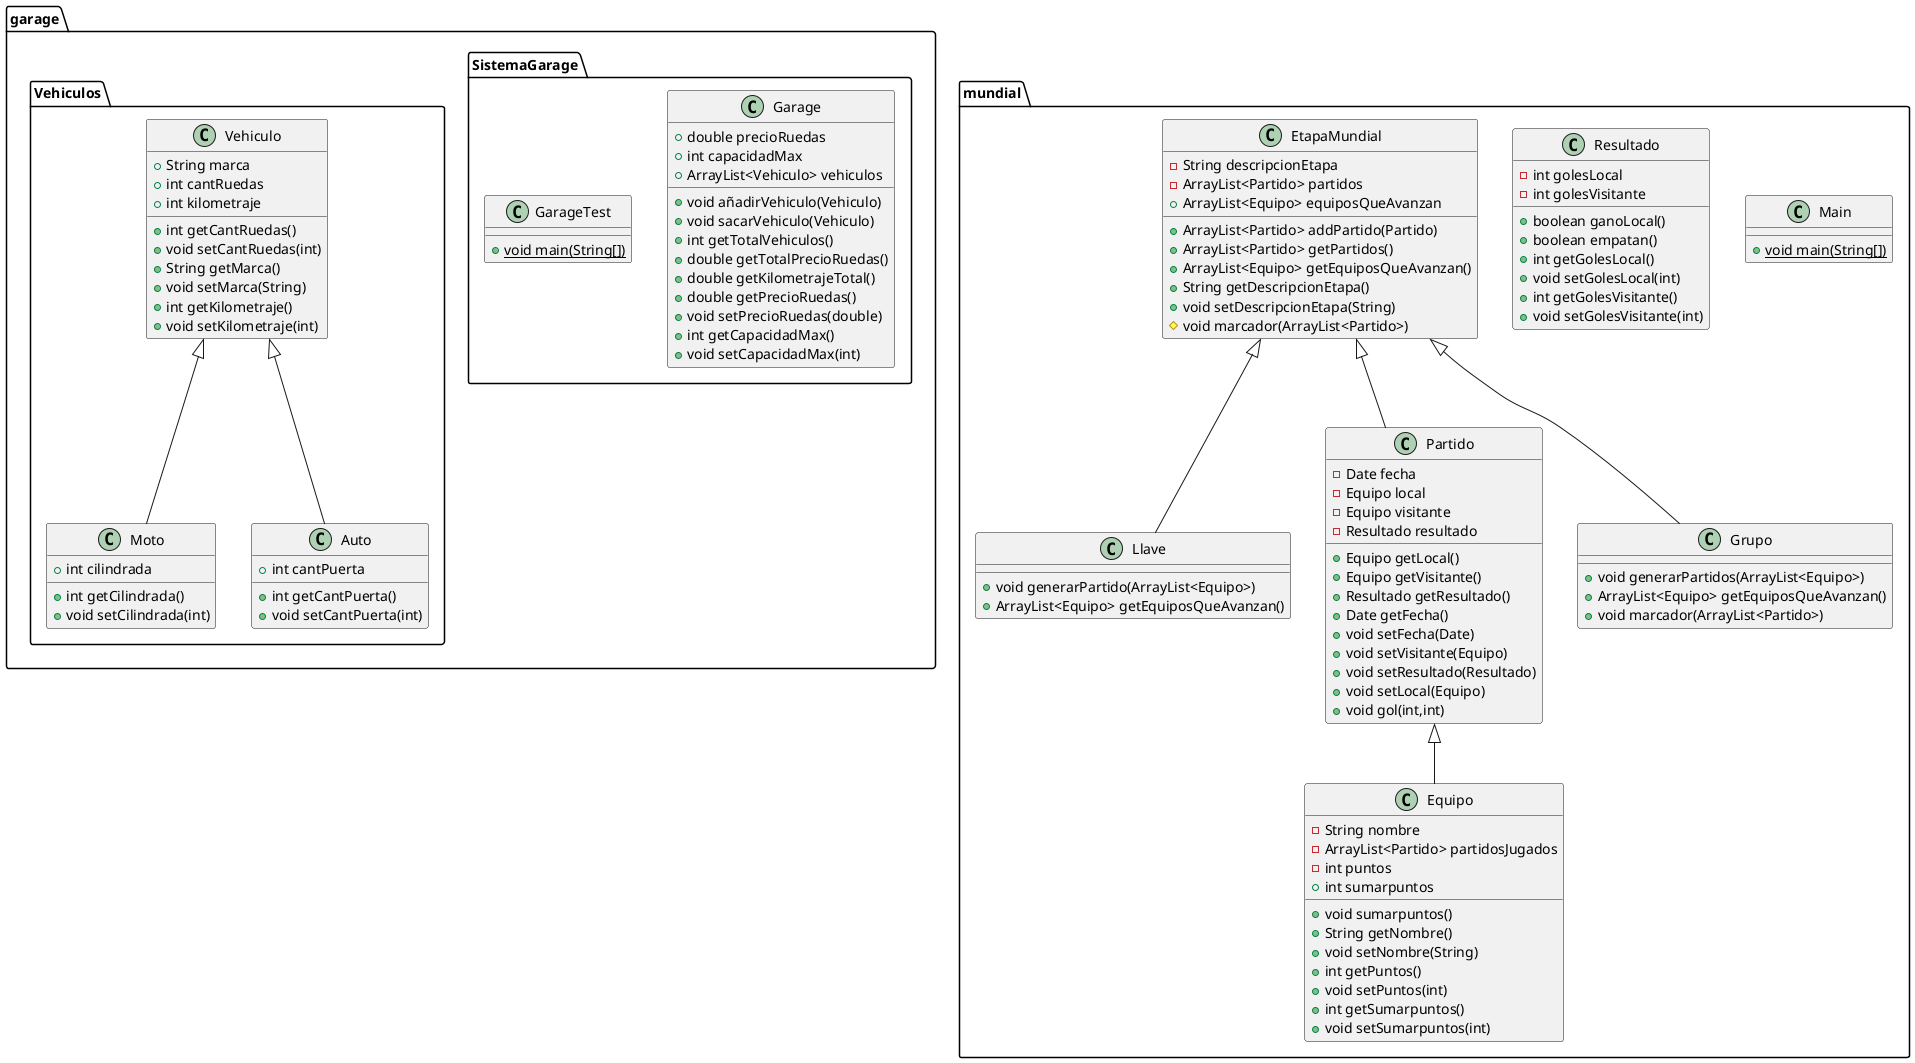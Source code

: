 @startuml
class garage.SistemaGarage.Garage {
+ double precioRuedas
+ int capacidadMax
+ ArrayList<Vehiculo> vehiculos
+ void añadirVehiculo(Vehiculo)
+ void sacarVehiculo(Vehiculo)
+ int getTotalVehiculos()
+ double getTotalPrecioRuedas()
+ double getKilometrajeTotal()
+ double getPrecioRuedas()
+ void setPrecioRuedas(double)
+ int getCapacidadMax()
+ void setCapacidadMax(int)
}
class mundial.Main {
+ {static} void main(String[])
}
class mundial.Equipo {
- String nombre
- ArrayList<Partido> partidosJugados
- int puntos
+ int sumarpuntos
+ void sumarpuntos()
+ String getNombre()
+ void setNombre(String)
+ int getPuntos()
+ void setPuntos(int)
+ int getSumarpuntos()
+ void setSumarpuntos(int)
}
class garage.Vehiculos.Vehiculo {
+ String marca
+ int cantRuedas
+ int kilometraje
+ int getCantRuedas()
+ void setCantRuedas(int)
+ String getMarca()
+ void setMarca(String)
+ int getKilometraje()
+ void setKilometraje(int)
}
class mundial.Llave {
+ void generarPartido(ArrayList<Equipo>)
+ ArrayList<Equipo> getEquiposQueAvanzan()
}
class mundial.Partido {
- Date fecha
- Equipo local
- Equipo visitante
- Resultado resultado
+ Equipo getLocal()
+ Equipo getVisitante()
+ Resultado getResultado()
+ Date getFecha()
+ void setFecha(Date)
+ void setVisitante(Equipo)
+ void setResultado(Resultado)
+ void setLocal(Equipo)
+ void gol(int,int)
}
class mundial.Grupo {
+ void generarPartidos(ArrayList<Equipo>)
+ ArrayList<Equipo> getEquiposQueAvanzan()
+ void marcador(ArrayList<Partido>)
}
class garage.Vehiculos.Moto {
+ int cilindrada
+ int getCilindrada()
+ void setCilindrada(int)
}
class mundial.Resultado {
- int golesLocal
- int golesVisitante
+ boolean ganoLocal()
+ boolean empatan()
+ int getGolesLocal()
+ void setGolesLocal(int)
+ int getGolesVisitante()
+ void setGolesVisitante(int)
}
class garage.SistemaGarage.GarageTest {
+ {static} void main(String[])
}
class mundial.EtapaMundial {
- String descripcionEtapa
- ArrayList<Partido> partidos
+ ArrayList<Equipo> equiposQueAvanzan
+ ArrayList<Partido> addPartido(Partido)
+ ArrayList<Partido> getPartidos()
+ ArrayList<Equipo> getEquiposQueAvanzan()
+ String getDescripcionEtapa()
+ void setDescripcionEtapa(String)
# void marcador(ArrayList<Partido>)
}
class garage.Vehiculos.Auto {
+ int cantPuerta
+ int getCantPuerta()
+ void setCantPuerta(int)
}


mundial.Partido <|-- mundial.Equipo
mundial.EtapaMundial <|-- mundial.Llave
mundial.EtapaMundial <|-- mundial.Partido
mundial.EtapaMundial <|-- mundial.Grupo
garage.Vehiculos.Vehiculo <|-- garage.Vehiculos.Moto
garage.Vehiculos.Vehiculo <|-- garage.Vehiculos.Auto
@enduml